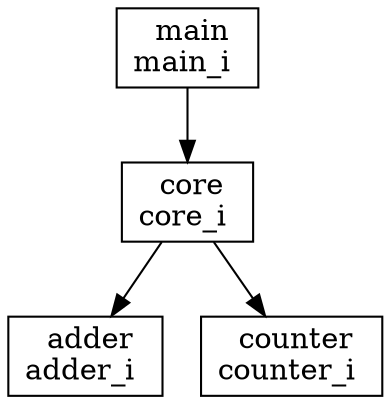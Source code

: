 digraph {
adder_i [ label=" adder\nadder_i " shape= box ]
core_i [ label=" core\ncore_i " shape= box ]
counter_i [ label=" counter\ncounter_i " shape= box ]
main_i [ label=" main\nmain_i " shape= box ]

"core_i" -> "counter_i" []
"core_i" -> "adder_i" []
"main_i" -> "core_i" []
}
